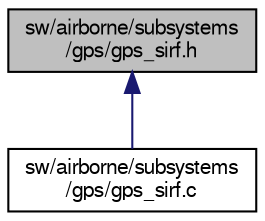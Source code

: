 digraph "sw/airborne/subsystems/gps/gps_sirf.h"
{
  edge [fontname="FreeSans",fontsize="10",labelfontname="FreeSans",labelfontsize="10"];
  node [fontname="FreeSans",fontsize="10",shape=record];
  Node1 [label="sw/airborne/subsystems\l/gps/gps_sirf.h",height=0.2,width=0.4,color="black", fillcolor="grey75", style="filled", fontcolor="black"];
  Node1 -> Node2 [dir="back",color="midnightblue",fontsize="10",style="solid",fontname="FreeSans"];
  Node2 [label="sw/airborne/subsystems\l/gps/gps_sirf.c",height=0.2,width=0.4,color="black", fillcolor="white", style="filled",URL="$gps__sirf_8c.html"];
}
